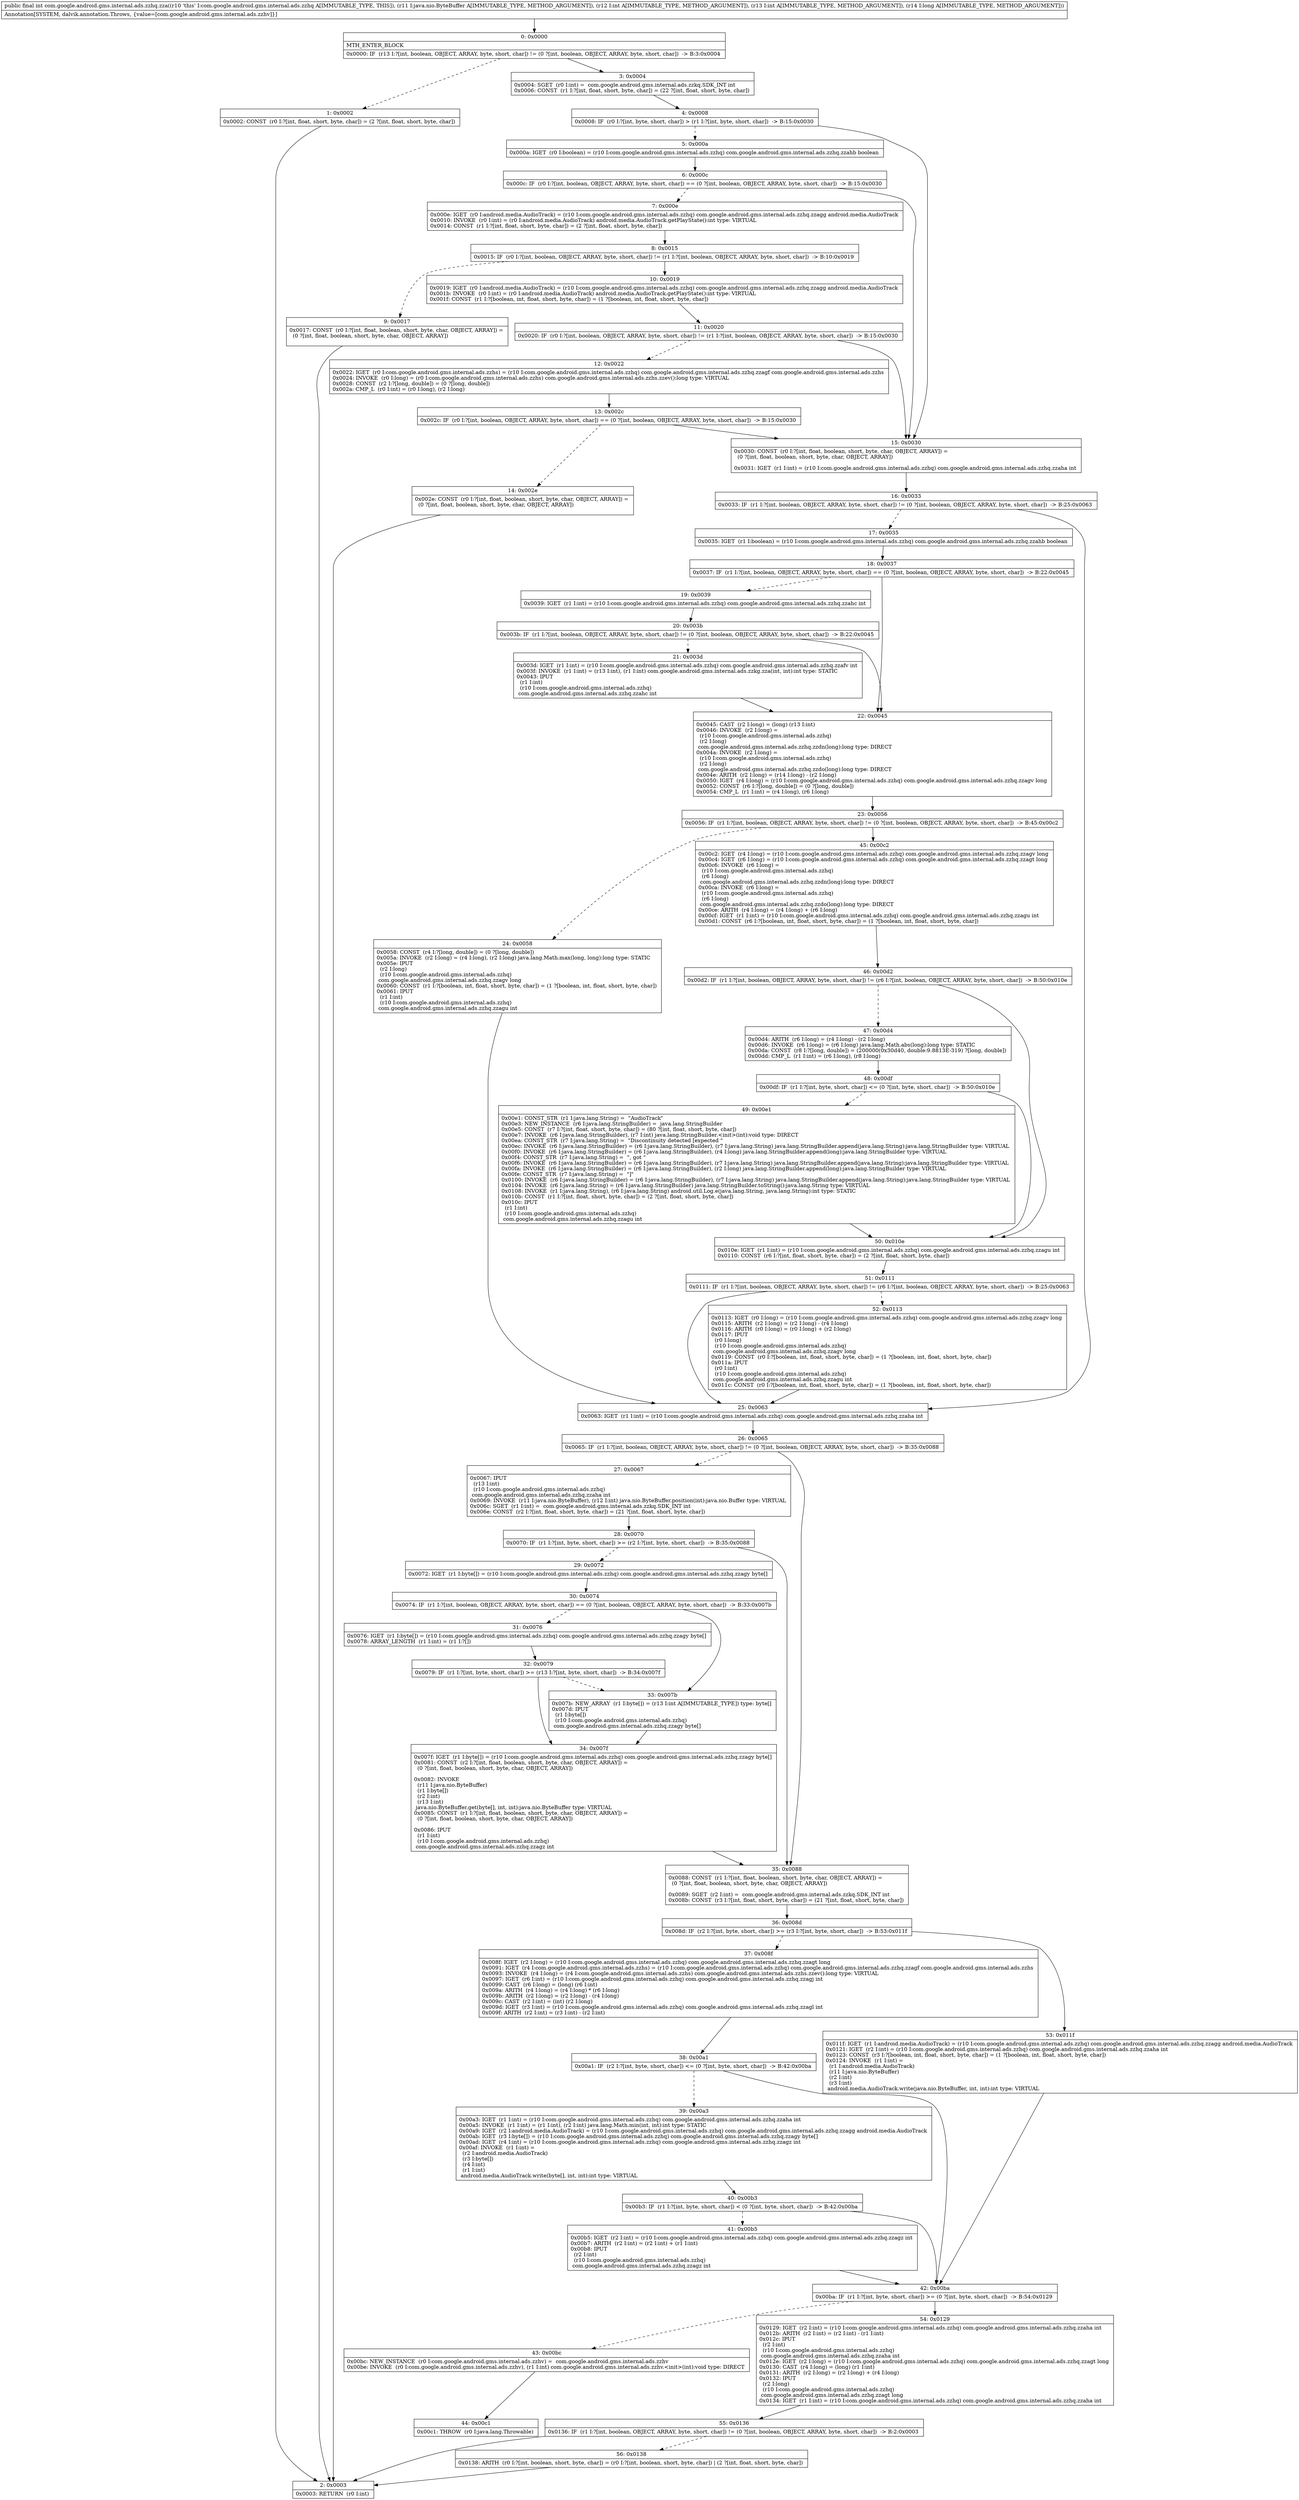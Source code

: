 digraph "CFG forcom.google.android.gms.internal.ads.zzhq.zza(Ljava\/nio\/ByteBuffer;IIJ)I" {
Node_0 [shape=record,label="{0\:\ 0x0000|MTH_ENTER_BLOCK\l|0x0000: IF  (r13 I:?[int, boolean, OBJECT, ARRAY, byte, short, char]) != (0 ?[int, boolean, OBJECT, ARRAY, byte, short, char])  \-\> B:3:0x0004 \l}"];
Node_1 [shape=record,label="{1\:\ 0x0002|0x0002: CONST  (r0 I:?[int, float, short, byte, char]) = (2 ?[int, float, short, byte, char]) \l}"];
Node_2 [shape=record,label="{2\:\ 0x0003|0x0003: RETURN  (r0 I:int) \l}"];
Node_3 [shape=record,label="{3\:\ 0x0004|0x0004: SGET  (r0 I:int) =  com.google.android.gms.internal.ads.zzkq.SDK_INT int \l0x0006: CONST  (r1 I:?[int, float, short, byte, char]) = (22 ?[int, float, short, byte, char]) \l}"];
Node_4 [shape=record,label="{4\:\ 0x0008|0x0008: IF  (r0 I:?[int, byte, short, char]) \> (r1 I:?[int, byte, short, char])  \-\> B:15:0x0030 \l}"];
Node_5 [shape=record,label="{5\:\ 0x000a|0x000a: IGET  (r0 I:boolean) = (r10 I:com.google.android.gms.internal.ads.zzhq) com.google.android.gms.internal.ads.zzhq.zzahb boolean \l}"];
Node_6 [shape=record,label="{6\:\ 0x000c|0x000c: IF  (r0 I:?[int, boolean, OBJECT, ARRAY, byte, short, char]) == (0 ?[int, boolean, OBJECT, ARRAY, byte, short, char])  \-\> B:15:0x0030 \l}"];
Node_7 [shape=record,label="{7\:\ 0x000e|0x000e: IGET  (r0 I:android.media.AudioTrack) = (r10 I:com.google.android.gms.internal.ads.zzhq) com.google.android.gms.internal.ads.zzhq.zzagg android.media.AudioTrack \l0x0010: INVOKE  (r0 I:int) = (r0 I:android.media.AudioTrack) android.media.AudioTrack.getPlayState():int type: VIRTUAL \l0x0014: CONST  (r1 I:?[int, float, short, byte, char]) = (2 ?[int, float, short, byte, char]) \l}"];
Node_8 [shape=record,label="{8\:\ 0x0015|0x0015: IF  (r0 I:?[int, boolean, OBJECT, ARRAY, byte, short, char]) != (r1 I:?[int, boolean, OBJECT, ARRAY, byte, short, char])  \-\> B:10:0x0019 \l}"];
Node_9 [shape=record,label="{9\:\ 0x0017|0x0017: CONST  (r0 I:?[int, float, boolean, short, byte, char, OBJECT, ARRAY]) = \l  (0 ?[int, float, boolean, short, byte, char, OBJECT, ARRAY])\l \l}"];
Node_10 [shape=record,label="{10\:\ 0x0019|0x0019: IGET  (r0 I:android.media.AudioTrack) = (r10 I:com.google.android.gms.internal.ads.zzhq) com.google.android.gms.internal.ads.zzhq.zzagg android.media.AudioTrack \l0x001b: INVOKE  (r0 I:int) = (r0 I:android.media.AudioTrack) android.media.AudioTrack.getPlayState():int type: VIRTUAL \l0x001f: CONST  (r1 I:?[boolean, int, float, short, byte, char]) = (1 ?[boolean, int, float, short, byte, char]) \l}"];
Node_11 [shape=record,label="{11\:\ 0x0020|0x0020: IF  (r0 I:?[int, boolean, OBJECT, ARRAY, byte, short, char]) != (r1 I:?[int, boolean, OBJECT, ARRAY, byte, short, char])  \-\> B:15:0x0030 \l}"];
Node_12 [shape=record,label="{12\:\ 0x0022|0x0022: IGET  (r0 I:com.google.android.gms.internal.ads.zzhs) = (r10 I:com.google.android.gms.internal.ads.zzhq) com.google.android.gms.internal.ads.zzhq.zzagf com.google.android.gms.internal.ads.zzhs \l0x0024: INVOKE  (r0 I:long) = (r0 I:com.google.android.gms.internal.ads.zzhs) com.google.android.gms.internal.ads.zzhs.zzev():long type: VIRTUAL \l0x0028: CONST  (r2 I:?[long, double]) = (0 ?[long, double]) \l0x002a: CMP_L  (r0 I:int) = (r0 I:long), (r2 I:long) \l}"];
Node_13 [shape=record,label="{13\:\ 0x002c|0x002c: IF  (r0 I:?[int, boolean, OBJECT, ARRAY, byte, short, char]) == (0 ?[int, boolean, OBJECT, ARRAY, byte, short, char])  \-\> B:15:0x0030 \l}"];
Node_14 [shape=record,label="{14\:\ 0x002e|0x002e: CONST  (r0 I:?[int, float, boolean, short, byte, char, OBJECT, ARRAY]) = \l  (0 ?[int, float, boolean, short, byte, char, OBJECT, ARRAY])\l \l}"];
Node_15 [shape=record,label="{15\:\ 0x0030|0x0030: CONST  (r0 I:?[int, float, boolean, short, byte, char, OBJECT, ARRAY]) = \l  (0 ?[int, float, boolean, short, byte, char, OBJECT, ARRAY])\l \l0x0031: IGET  (r1 I:int) = (r10 I:com.google.android.gms.internal.ads.zzhq) com.google.android.gms.internal.ads.zzhq.zzaha int \l}"];
Node_16 [shape=record,label="{16\:\ 0x0033|0x0033: IF  (r1 I:?[int, boolean, OBJECT, ARRAY, byte, short, char]) != (0 ?[int, boolean, OBJECT, ARRAY, byte, short, char])  \-\> B:25:0x0063 \l}"];
Node_17 [shape=record,label="{17\:\ 0x0035|0x0035: IGET  (r1 I:boolean) = (r10 I:com.google.android.gms.internal.ads.zzhq) com.google.android.gms.internal.ads.zzhq.zzahb boolean \l}"];
Node_18 [shape=record,label="{18\:\ 0x0037|0x0037: IF  (r1 I:?[int, boolean, OBJECT, ARRAY, byte, short, char]) == (0 ?[int, boolean, OBJECT, ARRAY, byte, short, char])  \-\> B:22:0x0045 \l}"];
Node_19 [shape=record,label="{19\:\ 0x0039|0x0039: IGET  (r1 I:int) = (r10 I:com.google.android.gms.internal.ads.zzhq) com.google.android.gms.internal.ads.zzhq.zzahc int \l}"];
Node_20 [shape=record,label="{20\:\ 0x003b|0x003b: IF  (r1 I:?[int, boolean, OBJECT, ARRAY, byte, short, char]) != (0 ?[int, boolean, OBJECT, ARRAY, byte, short, char])  \-\> B:22:0x0045 \l}"];
Node_21 [shape=record,label="{21\:\ 0x003d|0x003d: IGET  (r1 I:int) = (r10 I:com.google.android.gms.internal.ads.zzhq) com.google.android.gms.internal.ads.zzhq.zzafv int \l0x003f: INVOKE  (r1 I:int) = (r13 I:int), (r1 I:int) com.google.android.gms.internal.ads.zzkg.zza(int, int):int type: STATIC \l0x0043: IPUT  \l  (r1 I:int)\l  (r10 I:com.google.android.gms.internal.ads.zzhq)\l com.google.android.gms.internal.ads.zzhq.zzahc int \l}"];
Node_22 [shape=record,label="{22\:\ 0x0045|0x0045: CAST  (r2 I:long) = (long) (r13 I:int) \l0x0046: INVOKE  (r2 I:long) = \l  (r10 I:com.google.android.gms.internal.ads.zzhq)\l  (r2 I:long)\l com.google.android.gms.internal.ads.zzhq.zzdn(long):long type: DIRECT \l0x004a: INVOKE  (r2 I:long) = \l  (r10 I:com.google.android.gms.internal.ads.zzhq)\l  (r2 I:long)\l com.google.android.gms.internal.ads.zzhq.zzdo(long):long type: DIRECT \l0x004e: ARITH  (r2 I:long) = (r14 I:long) \- (r2 I:long) \l0x0050: IGET  (r4 I:long) = (r10 I:com.google.android.gms.internal.ads.zzhq) com.google.android.gms.internal.ads.zzhq.zzagv long \l0x0052: CONST  (r6 I:?[long, double]) = (0 ?[long, double]) \l0x0054: CMP_L  (r1 I:int) = (r4 I:long), (r6 I:long) \l}"];
Node_23 [shape=record,label="{23\:\ 0x0056|0x0056: IF  (r1 I:?[int, boolean, OBJECT, ARRAY, byte, short, char]) != (0 ?[int, boolean, OBJECT, ARRAY, byte, short, char])  \-\> B:45:0x00c2 \l}"];
Node_24 [shape=record,label="{24\:\ 0x0058|0x0058: CONST  (r4 I:?[long, double]) = (0 ?[long, double]) \l0x005a: INVOKE  (r2 I:long) = (r4 I:long), (r2 I:long) java.lang.Math.max(long, long):long type: STATIC \l0x005e: IPUT  \l  (r2 I:long)\l  (r10 I:com.google.android.gms.internal.ads.zzhq)\l com.google.android.gms.internal.ads.zzhq.zzagv long \l0x0060: CONST  (r1 I:?[boolean, int, float, short, byte, char]) = (1 ?[boolean, int, float, short, byte, char]) \l0x0061: IPUT  \l  (r1 I:int)\l  (r10 I:com.google.android.gms.internal.ads.zzhq)\l com.google.android.gms.internal.ads.zzhq.zzagu int \l}"];
Node_25 [shape=record,label="{25\:\ 0x0063|0x0063: IGET  (r1 I:int) = (r10 I:com.google.android.gms.internal.ads.zzhq) com.google.android.gms.internal.ads.zzhq.zzaha int \l}"];
Node_26 [shape=record,label="{26\:\ 0x0065|0x0065: IF  (r1 I:?[int, boolean, OBJECT, ARRAY, byte, short, char]) != (0 ?[int, boolean, OBJECT, ARRAY, byte, short, char])  \-\> B:35:0x0088 \l}"];
Node_27 [shape=record,label="{27\:\ 0x0067|0x0067: IPUT  \l  (r13 I:int)\l  (r10 I:com.google.android.gms.internal.ads.zzhq)\l com.google.android.gms.internal.ads.zzhq.zzaha int \l0x0069: INVOKE  (r11 I:java.nio.ByteBuffer), (r12 I:int) java.nio.ByteBuffer.position(int):java.nio.Buffer type: VIRTUAL \l0x006c: SGET  (r1 I:int) =  com.google.android.gms.internal.ads.zzkq.SDK_INT int \l0x006e: CONST  (r2 I:?[int, float, short, byte, char]) = (21 ?[int, float, short, byte, char]) \l}"];
Node_28 [shape=record,label="{28\:\ 0x0070|0x0070: IF  (r1 I:?[int, byte, short, char]) \>= (r2 I:?[int, byte, short, char])  \-\> B:35:0x0088 \l}"];
Node_29 [shape=record,label="{29\:\ 0x0072|0x0072: IGET  (r1 I:byte[]) = (r10 I:com.google.android.gms.internal.ads.zzhq) com.google.android.gms.internal.ads.zzhq.zzagy byte[] \l}"];
Node_30 [shape=record,label="{30\:\ 0x0074|0x0074: IF  (r1 I:?[int, boolean, OBJECT, ARRAY, byte, short, char]) == (0 ?[int, boolean, OBJECT, ARRAY, byte, short, char])  \-\> B:33:0x007b \l}"];
Node_31 [shape=record,label="{31\:\ 0x0076|0x0076: IGET  (r1 I:byte[]) = (r10 I:com.google.android.gms.internal.ads.zzhq) com.google.android.gms.internal.ads.zzhq.zzagy byte[] \l0x0078: ARRAY_LENGTH  (r1 I:int) = (r1 I:?[]) \l}"];
Node_32 [shape=record,label="{32\:\ 0x0079|0x0079: IF  (r1 I:?[int, byte, short, char]) \>= (r13 I:?[int, byte, short, char])  \-\> B:34:0x007f \l}"];
Node_33 [shape=record,label="{33\:\ 0x007b|0x007b: NEW_ARRAY  (r1 I:byte[]) = (r13 I:int A[IMMUTABLE_TYPE]) type: byte[] \l0x007d: IPUT  \l  (r1 I:byte[])\l  (r10 I:com.google.android.gms.internal.ads.zzhq)\l com.google.android.gms.internal.ads.zzhq.zzagy byte[] \l}"];
Node_34 [shape=record,label="{34\:\ 0x007f|0x007f: IGET  (r1 I:byte[]) = (r10 I:com.google.android.gms.internal.ads.zzhq) com.google.android.gms.internal.ads.zzhq.zzagy byte[] \l0x0081: CONST  (r2 I:?[int, float, boolean, short, byte, char, OBJECT, ARRAY]) = \l  (0 ?[int, float, boolean, short, byte, char, OBJECT, ARRAY])\l \l0x0082: INVOKE  \l  (r11 I:java.nio.ByteBuffer)\l  (r1 I:byte[])\l  (r2 I:int)\l  (r13 I:int)\l java.nio.ByteBuffer.get(byte[], int, int):java.nio.ByteBuffer type: VIRTUAL \l0x0085: CONST  (r1 I:?[int, float, boolean, short, byte, char, OBJECT, ARRAY]) = \l  (0 ?[int, float, boolean, short, byte, char, OBJECT, ARRAY])\l \l0x0086: IPUT  \l  (r1 I:int)\l  (r10 I:com.google.android.gms.internal.ads.zzhq)\l com.google.android.gms.internal.ads.zzhq.zzagz int \l}"];
Node_35 [shape=record,label="{35\:\ 0x0088|0x0088: CONST  (r1 I:?[int, float, boolean, short, byte, char, OBJECT, ARRAY]) = \l  (0 ?[int, float, boolean, short, byte, char, OBJECT, ARRAY])\l \l0x0089: SGET  (r2 I:int) =  com.google.android.gms.internal.ads.zzkq.SDK_INT int \l0x008b: CONST  (r3 I:?[int, float, short, byte, char]) = (21 ?[int, float, short, byte, char]) \l}"];
Node_36 [shape=record,label="{36\:\ 0x008d|0x008d: IF  (r2 I:?[int, byte, short, char]) \>= (r3 I:?[int, byte, short, char])  \-\> B:53:0x011f \l}"];
Node_37 [shape=record,label="{37\:\ 0x008f|0x008f: IGET  (r2 I:long) = (r10 I:com.google.android.gms.internal.ads.zzhq) com.google.android.gms.internal.ads.zzhq.zzagt long \l0x0091: IGET  (r4 I:com.google.android.gms.internal.ads.zzhs) = (r10 I:com.google.android.gms.internal.ads.zzhq) com.google.android.gms.internal.ads.zzhq.zzagf com.google.android.gms.internal.ads.zzhs \l0x0093: INVOKE  (r4 I:long) = (r4 I:com.google.android.gms.internal.ads.zzhs) com.google.android.gms.internal.ads.zzhs.zzev():long type: VIRTUAL \l0x0097: IGET  (r6 I:int) = (r10 I:com.google.android.gms.internal.ads.zzhq) com.google.android.gms.internal.ads.zzhq.zzagj int \l0x0099: CAST  (r6 I:long) = (long) (r6 I:int) \l0x009a: ARITH  (r4 I:long) = (r4 I:long) * (r6 I:long) \l0x009b: ARITH  (r2 I:long) = (r2 I:long) \- (r4 I:long) \l0x009c: CAST  (r2 I:int) = (int) (r2 I:long) \l0x009d: IGET  (r3 I:int) = (r10 I:com.google.android.gms.internal.ads.zzhq) com.google.android.gms.internal.ads.zzhq.zzagl int \l0x009f: ARITH  (r2 I:int) = (r3 I:int) \- (r2 I:int) \l}"];
Node_38 [shape=record,label="{38\:\ 0x00a1|0x00a1: IF  (r2 I:?[int, byte, short, char]) \<= (0 ?[int, byte, short, char])  \-\> B:42:0x00ba \l}"];
Node_39 [shape=record,label="{39\:\ 0x00a3|0x00a3: IGET  (r1 I:int) = (r10 I:com.google.android.gms.internal.ads.zzhq) com.google.android.gms.internal.ads.zzhq.zzaha int \l0x00a5: INVOKE  (r1 I:int) = (r1 I:int), (r2 I:int) java.lang.Math.min(int, int):int type: STATIC \l0x00a9: IGET  (r2 I:android.media.AudioTrack) = (r10 I:com.google.android.gms.internal.ads.zzhq) com.google.android.gms.internal.ads.zzhq.zzagg android.media.AudioTrack \l0x00ab: IGET  (r3 I:byte[]) = (r10 I:com.google.android.gms.internal.ads.zzhq) com.google.android.gms.internal.ads.zzhq.zzagy byte[] \l0x00ad: IGET  (r4 I:int) = (r10 I:com.google.android.gms.internal.ads.zzhq) com.google.android.gms.internal.ads.zzhq.zzagz int \l0x00af: INVOKE  (r1 I:int) = \l  (r2 I:android.media.AudioTrack)\l  (r3 I:byte[])\l  (r4 I:int)\l  (r1 I:int)\l android.media.AudioTrack.write(byte[], int, int):int type: VIRTUAL \l}"];
Node_40 [shape=record,label="{40\:\ 0x00b3|0x00b3: IF  (r1 I:?[int, byte, short, char]) \< (0 ?[int, byte, short, char])  \-\> B:42:0x00ba \l}"];
Node_41 [shape=record,label="{41\:\ 0x00b5|0x00b5: IGET  (r2 I:int) = (r10 I:com.google.android.gms.internal.ads.zzhq) com.google.android.gms.internal.ads.zzhq.zzagz int \l0x00b7: ARITH  (r2 I:int) = (r2 I:int) + (r1 I:int) \l0x00b8: IPUT  \l  (r2 I:int)\l  (r10 I:com.google.android.gms.internal.ads.zzhq)\l com.google.android.gms.internal.ads.zzhq.zzagz int \l}"];
Node_42 [shape=record,label="{42\:\ 0x00ba|0x00ba: IF  (r1 I:?[int, byte, short, char]) \>= (0 ?[int, byte, short, char])  \-\> B:54:0x0129 \l}"];
Node_43 [shape=record,label="{43\:\ 0x00bc|0x00bc: NEW_INSTANCE  (r0 I:com.google.android.gms.internal.ads.zzhv) =  com.google.android.gms.internal.ads.zzhv \l0x00be: INVOKE  (r0 I:com.google.android.gms.internal.ads.zzhv), (r1 I:int) com.google.android.gms.internal.ads.zzhv.\<init\>(int):void type: DIRECT \l}"];
Node_44 [shape=record,label="{44\:\ 0x00c1|0x00c1: THROW  (r0 I:java.lang.Throwable) \l}"];
Node_45 [shape=record,label="{45\:\ 0x00c2|0x00c2: IGET  (r4 I:long) = (r10 I:com.google.android.gms.internal.ads.zzhq) com.google.android.gms.internal.ads.zzhq.zzagv long \l0x00c4: IGET  (r6 I:long) = (r10 I:com.google.android.gms.internal.ads.zzhq) com.google.android.gms.internal.ads.zzhq.zzagt long \l0x00c6: INVOKE  (r6 I:long) = \l  (r10 I:com.google.android.gms.internal.ads.zzhq)\l  (r6 I:long)\l com.google.android.gms.internal.ads.zzhq.zzdn(long):long type: DIRECT \l0x00ca: INVOKE  (r6 I:long) = \l  (r10 I:com.google.android.gms.internal.ads.zzhq)\l  (r6 I:long)\l com.google.android.gms.internal.ads.zzhq.zzdo(long):long type: DIRECT \l0x00ce: ARITH  (r4 I:long) = (r4 I:long) + (r6 I:long) \l0x00cf: IGET  (r1 I:int) = (r10 I:com.google.android.gms.internal.ads.zzhq) com.google.android.gms.internal.ads.zzhq.zzagu int \l0x00d1: CONST  (r6 I:?[boolean, int, float, short, byte, char]) = (1 ?[boolean, int, float, short, byte, char]) \l}"];
Node_46 [shape=record,label="{46\:\ 0x00d2|0x00d2: IF  (r1 I:?[int, boolean, OBJECT, ARRAY, byte, short, char]) != (r6 I:?[int, boolean, OBJECT, ARRAY, byte, short, char])  \-\> B:50:0x010e \l}"];
Node_47 [shape=record,label="{47\:\ 0x00d4|0x00d4: ARITH  (r6 I:long) = (r4 I:long) \- (r2 I:long) \l0x00d6: INVOKE  (r6 I:long) = (r6 I:long) java.lang.Math.abs(long):long type: STATIC \l0x00da: CONST  (r8 I:?[long, double]) = (200000(0x30d40, double:9.8813E\-319) ?[long, double]) \l0x00dd: CMP_L  (r1 I:int) = (r6 I:long), (r8 I:long) \l}"];
Node_48 [shape=record,label="{48\:\ 0x00df|0x00df: IF  (r1 I:?[int, byte, short, char]) \<= (0 ?[int, byte, short, char])  \-\> B:50:0x010e \l}"];
Node_49 [shape=record,label="{49\:\ 0x00e1|0x00e1: CONST_STR  (r1 I:java.lang.String) =  \"AudioTrack\" \l0x00e3: NEW_INSTANCE  (r6 I:java.lang.StringBuilder) =  java.lang.StringBuilder \l0x00e5: CONST  (r7 I:?[int, float, short, byte, char]) = (80 ?[int, float, short, byte, char]) \l0x00e7: INVOKE  (r6 I:java.lang.StringBuilder), (r7 I:int) java.lang.StringBuilder.\<init\>(int):void type: DIRECT \l0x00ea: CONST_STR  (r7 I:java.lang.String) =  \"Discontinuity detected [expected \" \l0x00ec: INVOKE  (r6 I:java.lang.StringBuilder) = (r6 I:java.lang.StringBuilder), (r7 I:java.lang.String) java.lang.StringBuilder.append(java.lang.String):java.lang.StringBuilder type: VIRTUAL \l0x00f0: INVOKE  (r6 I:java.lang.StringBuilder) = (r6 I:java.lang.StringBuilder), (r4 I:long) java.lang.StringBuilder.append(long):java.lang.StringBuilder type: VIRTUAL \l0x00f4: CONST_STR  (r7 I:java.lang.String) =  \", got \" \l0x00f6: INVOKE  (r6 I:java.lang.StringBuilder) = (r6 I:java.lang.StringBuilder), (r7 I:java.lang.String) java.lang.StringBuilder.append(java.lang.String):java.lang.StringBuilder type: VIRTUAL \l0x00fa: INVOKE  (r6 I:java.lang.StringBuilder) = (r6 I:java.lang.StringBuilder), (r2 I:long) java.lang.StringBuilder.append(long):java.lang.StringBuilder type: VIRTUAL \l0x00fe: CONST_STR  (r7 I:java.lang.String) =  \"]\" \l0x0100: INVOKE  (r6 I:java.lang.StringBuilder) = (r6 I:java.lang.StringBuilder), (r7 I:java.lang.String) java.lang.StringBuilder.append(java.lang.String):java.lang.StringBuilder type: VIRTUAL \l0x0104: INVOKE  (r6 I:java.lang.String) = (r6 I:java.lang.StringBuilder) java.lang.StringBuilder.toString():java.lang.String type: VIRTUAL \l0x0108: INVOKE  (r1 I:java.lang.String), (r6 I:java.lang.String) android.util.Log.e(java.lang.String, java.lang.String):int type: STATIC \l0x010b: CONST  (r1 I:?[int, float, short, byte, char]) = (2 ?[int, float, short, byte, char]) \l0x010c: IPUT  \l  (r1 I:int)\l  (r10 I:com.google.android.gms.internal.ads.zzhq)\l com.google.android.gms.internal.ads.zzhq.zzagu int \l}"];
Node_50 [shape=record,label="{50\:\ 0x010e|0x010e: IGET  (r1 I:int) = (r10 I:com.google.android.gms.internal.ads.zzhq) com.google.android.gms.internal.ads.zzhq.zzagu int \l0x0110: CONST  (r6 I:?[int, float, short, byte, char]) = (2 ?[int, float, short, byte, char]) \l}"];
Node_51 [shape=record,label="{51\:\ 0x0111|0x0111: IF  (r1 I:?[int, boolean, OBJECT, ARRAY, byte, short, char]) != (r6 I:?[int, boolean, OBJECT, ARRAY, byte, short, char])  \-\> B:25:0x0063 \l}"];
Node_52 [shape=record,label="{52\:\ 0x0113|0x0113: IGET  (r0 I:long) = (r10 I:com.google.android.gms.internal.ads.zzhq) com.google.android.gms.internal.ads.zzhq.zzagv long \l0x0115: ARITH  (r2 I:long) = (r2 I:long) \- (r4 I:long) \l0x0116: ARITH  (r0 I:long) = (r0 I:long) + (r2 I:long) \l0x0117: IPUT  \l  (r0 I:long)\l  (r10 I:com.google.android.gms.internal.ads.zzhq)\l com.google.android.gms.internal.ads.zzhq.zzagv long \l0x0119: CONST  (r0 I:?[boolean, int, float, short, byte, char]) = (1 ?[boolean, int, float, short, byte, char]) \l0x011a: IPUT  \l  (r0 I:int)\l  (r10 I:com.google.android.gms.internal.ads.zzhq)\l com.google.android.gms.internal.ads.zzhq.zzagu int \l0x011c: CONST  (r0 I:?[boolean, int, float, short, byte, char]) = (1 ?[boolean, int, float, short, byte, char]) \l}"];
Node_53 [shape=record,label="{53\:\ 0x011f|0x011f: IGET  (r1 I:android.media.AudioTrack) = (r10 I:com.google.android.gms.internal.ads.zzhq) com.google.android.gms.internal.ads.zzhq.zzagg android.media.AudioTrack \l0x0121: IGET  (r2 I:int) = (r10 I:com.google.android.gms.internal.ads.zzhq) com.google.android.gms.internal.ads.zzhq.zzaha int \l0x0123: CONST  (r3 I:?[boolean, int, float, short, byte, char]) = (1 ?[boolean, int, float, short, byte, char]) \l0x0124: INVOKE  (r1 I:int) = \l  (r1 I:android.media.AudioTrack)\l  (r11 I:java.nio.ByteBuffer)\l  (r2 I:int)\l  (r3 I:int)\l android.media.AudioTrack.write(java.nio.ByteBuffer, int, int):int type: VIRTUAL \l}"];
Node_54 [shape=record,label="{54\:\ 0x0129|0x0129: IGET  (r2 I:int) = (r10 I:com.google.android.gms.internal.ads.zzhq) com.google.android.gms.internal.ads.zzhq.zzaha int \l0x012b: ARITH  (r2 I:int) = (r2 I:int) \- (r1 I:int) \l0x012c: IPUT  \l  (r2 I:int)\l  (r10 I:com.google.android.gms.internal.ads.zzhq)\l com.google.android.gms.internal.ads.zzhq.zzaha int \l0x012e: IGET  (r2 I:long) = (r10 I:com.google.android.gms.internal.ads.zzhq) com.google.android.gms.internal.ads.zzhq.zzagt long \l0x0130: CAST  (r4 I:long) = (long) (r1 I:int) \l0x0131: ARITH  (r2 I:long) = (r2 I:long) + (r4 I:long) \l0x0132: IPUT  \l  (r2 I:long)\l  (r10 I:com.google.android.gms.internal.ads.zzhq)\l com.google.android.gms.internal.ads.zzhq.zzagt long \l0x0134: IGET  (r1 I:int) = (r10 I:com.google.android.gms.internal.ads.zzhq) com.google.android.gms.internal.ads.zzhq.zzaha int \l}"];
Node_55 [shape=record,label="{55\:\ 0x0136|0x0136: IF  (r1 I:?[int, boolean, OBJECT, ARRAY, byte, short, char]) != (0 ?[int, boolean, OBJECT, ARRAY, byte, short, char])  \-\> B:2:0x0003 \l}"];
Node_56 [shape=record,label="{56\:\ 0x0138|0x0138: ARITH  (r0 I:?[int, boolean, short, byte, char]) = (r0 I:?[int, boolean, short, byte, char]) \| (2 ?[int, float, short, byte, char]) \l}"];
MethodNode[shape=record,label="{public final int com.google.android.gms.internal.ads.zzhq.zza((r10 'this' I:com.google.android.gms.internal.ads.zzhq A[IMMUTABLE_TYPE, THIS]), (r11 I:java.nio.ByteBuffer A[IMMUTABLE_TYPE, METHOD_ARGUMENT]), (r12 I:int A[IMMUTABLE_TYPE, METHOD_ARGUMENT]), (r13 I:int A[IMMUTABLE_TYPE, METHOD_ARGUMENT]), (r14 I:long A[IMMUTABLE_TYPE, METHOD_ARGUMENT]))  | Annotation[SYSTEM, dalvik.annotation.Throws, \{value=[com.google.android.gms.internal.ads.zzhv]\}]\l}"];
MethodNode -> Node_0;
Node_0 -> Node_1[style=dashed];
Node_0 -> Node_3;
Node_1 -> Node_2;
Node_3 -> Node_4;
Node_4 -> Node_5[style=dashed];
Node_4 -> Node_15;
Node_5 -> Node_6;
Node_6 -> Node_7[style=dashed];
Node_6 -> Node_15;
Node_7 -> Node_8;
Node_8 -> Node_9[style=dashed];
Node_8 -> Node_10;
Node_9 -> Node_2;
Node_10 -> Node_11;
Node_11 -> Node_12[style=dashed];
Node_11 -> Node_15;
Node_12 -> Node_13;
Node_13 -> Node_14[style=dashed];
Node_13 -> Node_15;
Node_14 -> Node_2;
Node_15 -> Node_16;
Node_16 -> Node_17[style=dashed];
Node_16 -> Node_25;
Node_17 -> Node_18;
Node_18 -> Node_19[style=dashed];
Node_18 -> Node_22;
Node_19 -> Node_20;
Node_20 -> Node_21[style=dashed];
Node_20 -> Node_22;
Node_21 -> Node_22;
Node_22 -> Node_23;
Node_23 -> Node_24[style=dashed];
Node_23 -> Node_45;
Node_24 -> Node_25;
Node_25 -> Node_26;
Node_26 -> Node_27[style=dashed];
Node_26 -> Node_35;
Node_27 -> Node_28;
Node_28 -> Node_29[style=dashed];
Node_28 -> Node_35;
Node_29 -> Node_30;
Node_30 -> Node_31[style=dashed];
Node_30 -> Node_33;
Node_31 -> Node_32;
Node_32 -> Node_33[style=dashed];
Node_32 -> Node_34;
Node_33 -> Node_34;
Node_34 -> Node_35;
Node_35 -> Node_36;
Node_36 -> Node_37[style=dashed];
Node_36 -> Node_53;
Node_37 -> Node_38;
Node_38 -> Node_39[style=dashed];
Node_38 -> Node_42;
Node_39 -> Node_40;
Node_40 -> Node_41[style=dashed];
Node_40 -> Node_42;
Node_41 -> Node_42;
Node_42 -> Node_43[style=dashed];
Node_42 -> Node_54;
Node_43 -> Node_44;
Node_45 -> Node_46;
Node_46 -> Node_47[style=dashed];
Node_46 -> Node_50;
Node_47 -> Node_48;
Node_48 -> Node_49[style=dashed];
Node_48 -> Node_50;
Node_49 -> Node_50;
Node_50 -> Node_51;
Node_51 -> Node_25;
Node_51 -> Node_52[style=dashed];
Node_52 -> Node_25;
Node_53 -> Node_42;
Node_54 -> Node_55;
Node_55 -> Node_2;
Node_55 -> Node_56[style=dashed];
Node_56 -> Node_2;
}

